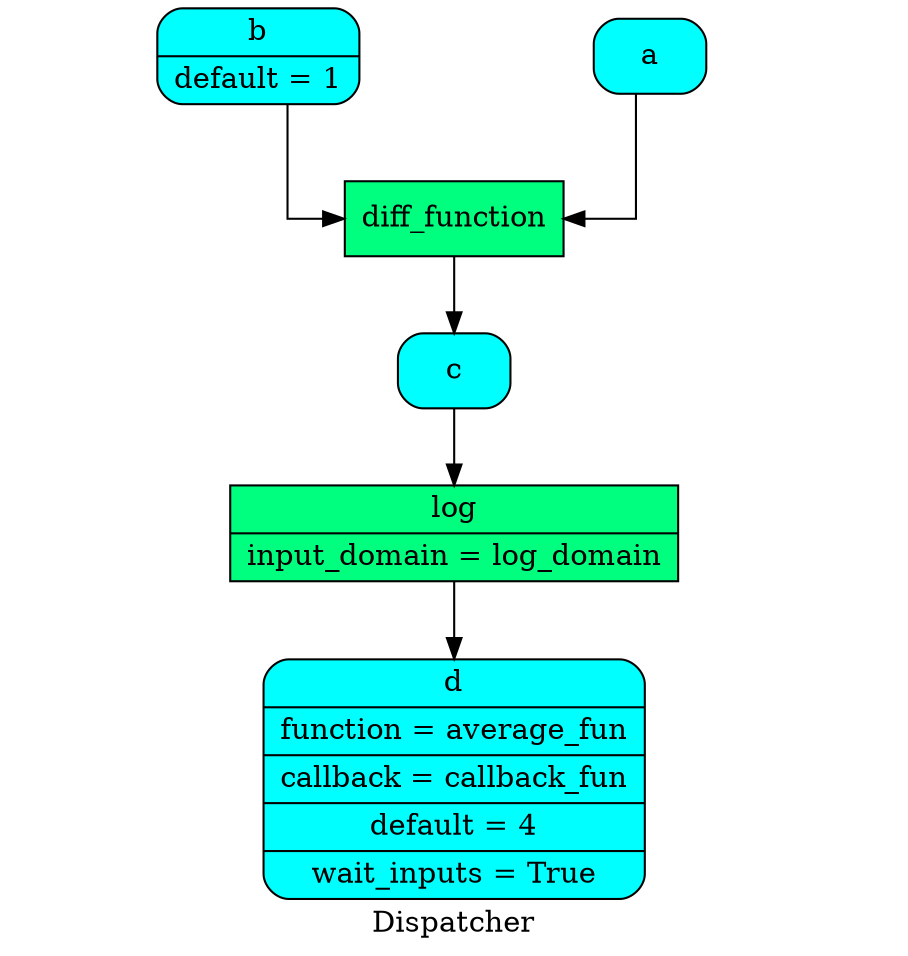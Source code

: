 digraph Dispatcher {
	graph [ratio=1]
	node [style=filled]
	label = "Dispatcher"
	splines = ortho
		Dispatcher_2454507358469954929 [label="{ d | function = average_fun | callback = callback_fun | default = 4 | wait_inputs = True }" fillcolor=cyan shape=Mrecord]
		Dispatcher_6185816497042703556 [label="{ b | default = 1 }" fillcolor=cyan shape=Mrecord]
		"Dispatcher_-6053996528196385240" [label="{ c  }" fillcolor=cyan shape=Mrecord]
		Dispatcher_2203997267912285163 [label="{ a  }" fillcolor=cyan shape=Mrecord]
		"Dispatcher_-2658388023599773892" [label="{ diff_function  }" fillcolor=springgreen shape=record]
		"Dispatcher_-162521449536860787" [label="{ log | input_domain = log_domain }" fillcolor=springgreen shape=record]
			Dispatcher_6185816497042703556 -> "Dispatcher_-2658388023599773892"
			"Dispatcher_-6053996528196385240" -> "Dispatcher_-162521449536860787"
			Dispatcher_2203997267912285163 -> "Dispatcher_-2658388023599773892"
			"Dispatcher_-2658388023599773892" -> "Dispatcher_-6053996528196385240"
			"Dispatcher_-162521449536860787" -> Dispatcher_2454507358469954929
}